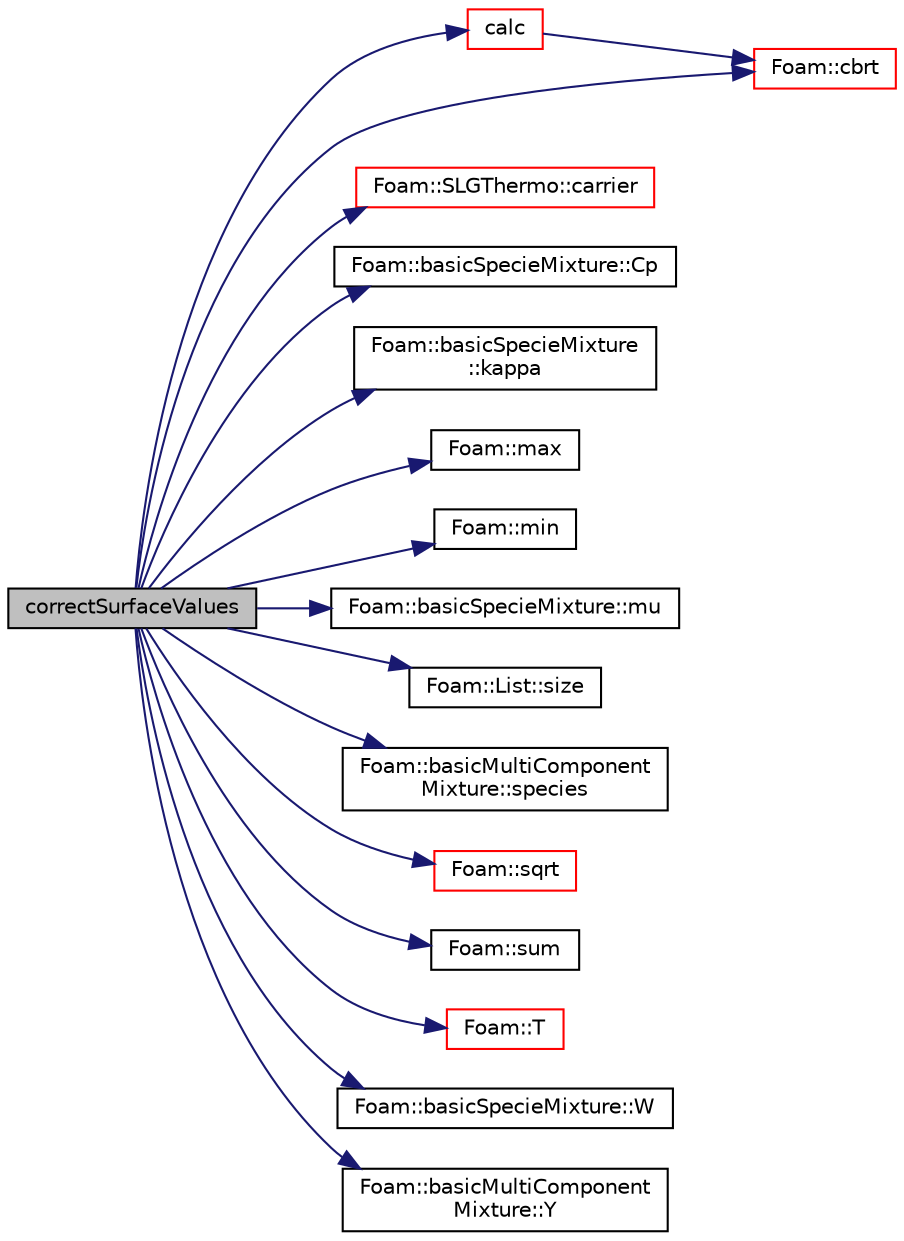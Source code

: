 digraph "correctSurfaceValues"
{
  bgcolor="transparent";
  edge [fontname="Helvetica",fontsize="10",labelfontname="Helvetica",labelfontsize="10"];
  node [fontname="Helvetica",fontsize="10",shape=record];
  rankdir="LR";
  Node1 [label="correctSurfaceValues",height=0.2,width=0.4,color="black", fillcolor="grey75", style="filled", fontcolor="black"];
  Node1 -> Node2 [color="midnightblue",fontsize="10",style="solid",fontname="Helvetica"];
  Node2 [label="calc",height=0.2,width=0.4,color="red",URL="$a02147.html#a6a46515d02de32cba752f8c0cdd512e9",tooltip="Update parcel properties over the time interval. "];
  Node2 -> Node3 [color="midnightblue",fontsize="10",style="solid",fontname="Helvetica"];
  Node3 [label="Foam::cbrt",height=0.2,width=0.4,color="red",URL="$a10909.html#aca0b7feea326c0e1e9e04078a319d019"];
  Node1 -> Node4 [color="midnightblue",fontsize="10",style="solid",fontname="Helvetica"];
  Node4 [label="Foam::SLGThermo::carrier",height=0.2,width=0.4,color="red",URL="$a02413.html#ad09148d289e10bb0f0264a4623d3822b",tooltip="Return reference to the gaseous components. "];
  Node1 -> Node3 [color="midnightblue",fontsize="10",style="solid",fontname="Helvetica"];
  Node1 -> Node5 [color="midnightblue",fontsize="10",style="solid",fontname="Helvetica"];
  Node5 [label="Foam::basicSpecieMixture::Cp",height=0.2,width=0.4,color="black",URL="$a00113.html#a65393b1c49912bd27cbf341eead73518",tooltip="Heat capacity at constant pressure [J/(kg K)]. "];
  Node1 -> Node6 [color="midnightblue",fontsize="10",style="solid",fontname="Helvetica"];
  Node6 [label="Foam::basicSpecieMixture\l::kappa",height=0.2,width=0.4,color="black",URL="$a00113.html#a2a515bef556acbed90dc25f7c53f4633",tooltip="Thermal conductivity [W/m/K]. "];
  Node1 -> Node7 [color="midnightblue",fontsize="10",style="solid",fontname="Helvetica"];
  Node7 [label="Foam::max",height=0.2,width=0.4,color="black",URL="$a10909.html#ac993e906cf2774ae77e666bc24e81733"];
  Node1 -> Node8 [color="midnightblue",fontsize="10",style="solid",fontname="Helvetica"];
  Node8 [label="Foam::min",height=0.2,width=0.4,color="black",URL="$a10909.html#a253e112ad2d56d96230ff39ea7f442dc"];
  Node1 -> Node9 [color="midnightblue",fontsize="10",style="solid",fontname="Helvetica"];
  Node9 [label="Foam::basicSpecieMixture::mu",height=0.2,width=0.4,color="black",URL="$a00113.html#a0f5015a12d1bfe6ef0e38a1e13ae6f12",tooltip="Dynamic viscosity [kg/m/s]. "];
  Node1 -> Node10 [color="midnightblue",fontsize="10",style="solid",fontname="Helvetica"];
  Node10 [label="Foam::List::size",height=0.2,width=0.4,color="black",URL="$a01397.html#a8a5f6fa29bd4b500caf186f60245b384",tooltip="Override size to be inconsistent with allocated storage. "];
  Node1 -> Node11 [color="midnightblue",fontsize="10",style="solid",fontname="Helvetica"];
  Node11 [label="Foam::basicMultiComponent\lMixture::species",height=0.2,width=0.4,color="black",URL="$a00107.html#ac3684786b3929e4b59bca4087f9f4609",tooltip="Return the table of species. "];
  Node1 -> Node12 [color="midnightblue",fontsize="10",style="solid",fontname="Helvetica"];
  Node12 [label="Foam::sqrt",height=0.2,width=0.4,color="red",URL="$a10909.html#a8616bd62eebf2342a80222fecb1bda71"];
  Node1 -> Node13 [color="midnightblue",fontsize="10",style="solid",fontname="Helvetica"];
  Node13 [label="Foam::sum",height=0.2,width=0.4,color="black",URL="$a10909.html#a3d8733143aad0e03b300186ab4bef137"];
  Node1 -> Node14 [color="midnightblue",fontsize="10",style="solid",fontname="Helvetica"];
  Node14 [label="Foam::T",height=0.2,width=0.4,color="red",URL="$a10909.html#ae57fda0abb14bb0944947c463c6e09d4"];
  Node1 -> Node15 [color="midnightblue",fontsize="10",style="solid",fontname="Helvetica"];
  Node15 [label="Foam::basicSpecieMixture::W",height=0.2,width=0.4,color="black",URL="$a00113.html#ad064cd901ba7e9eaf0877f49761beb30",tooltip="Molecular weight of the given specie [kg/kmol]. "];
  Node1 -> Node16 [color="midnightblue",fontsize="10",style="solid",fontname="Helvetica"];
  Node16 [label="Foam::basicMultiComponent\lMixture::Y",height=0.2,width=0.4,color="black",URL="$a00107.html#a98fc615b86ae04a5a00a36c8fb619a16",tooltip="Return the mass-fraction fields. "];
}
